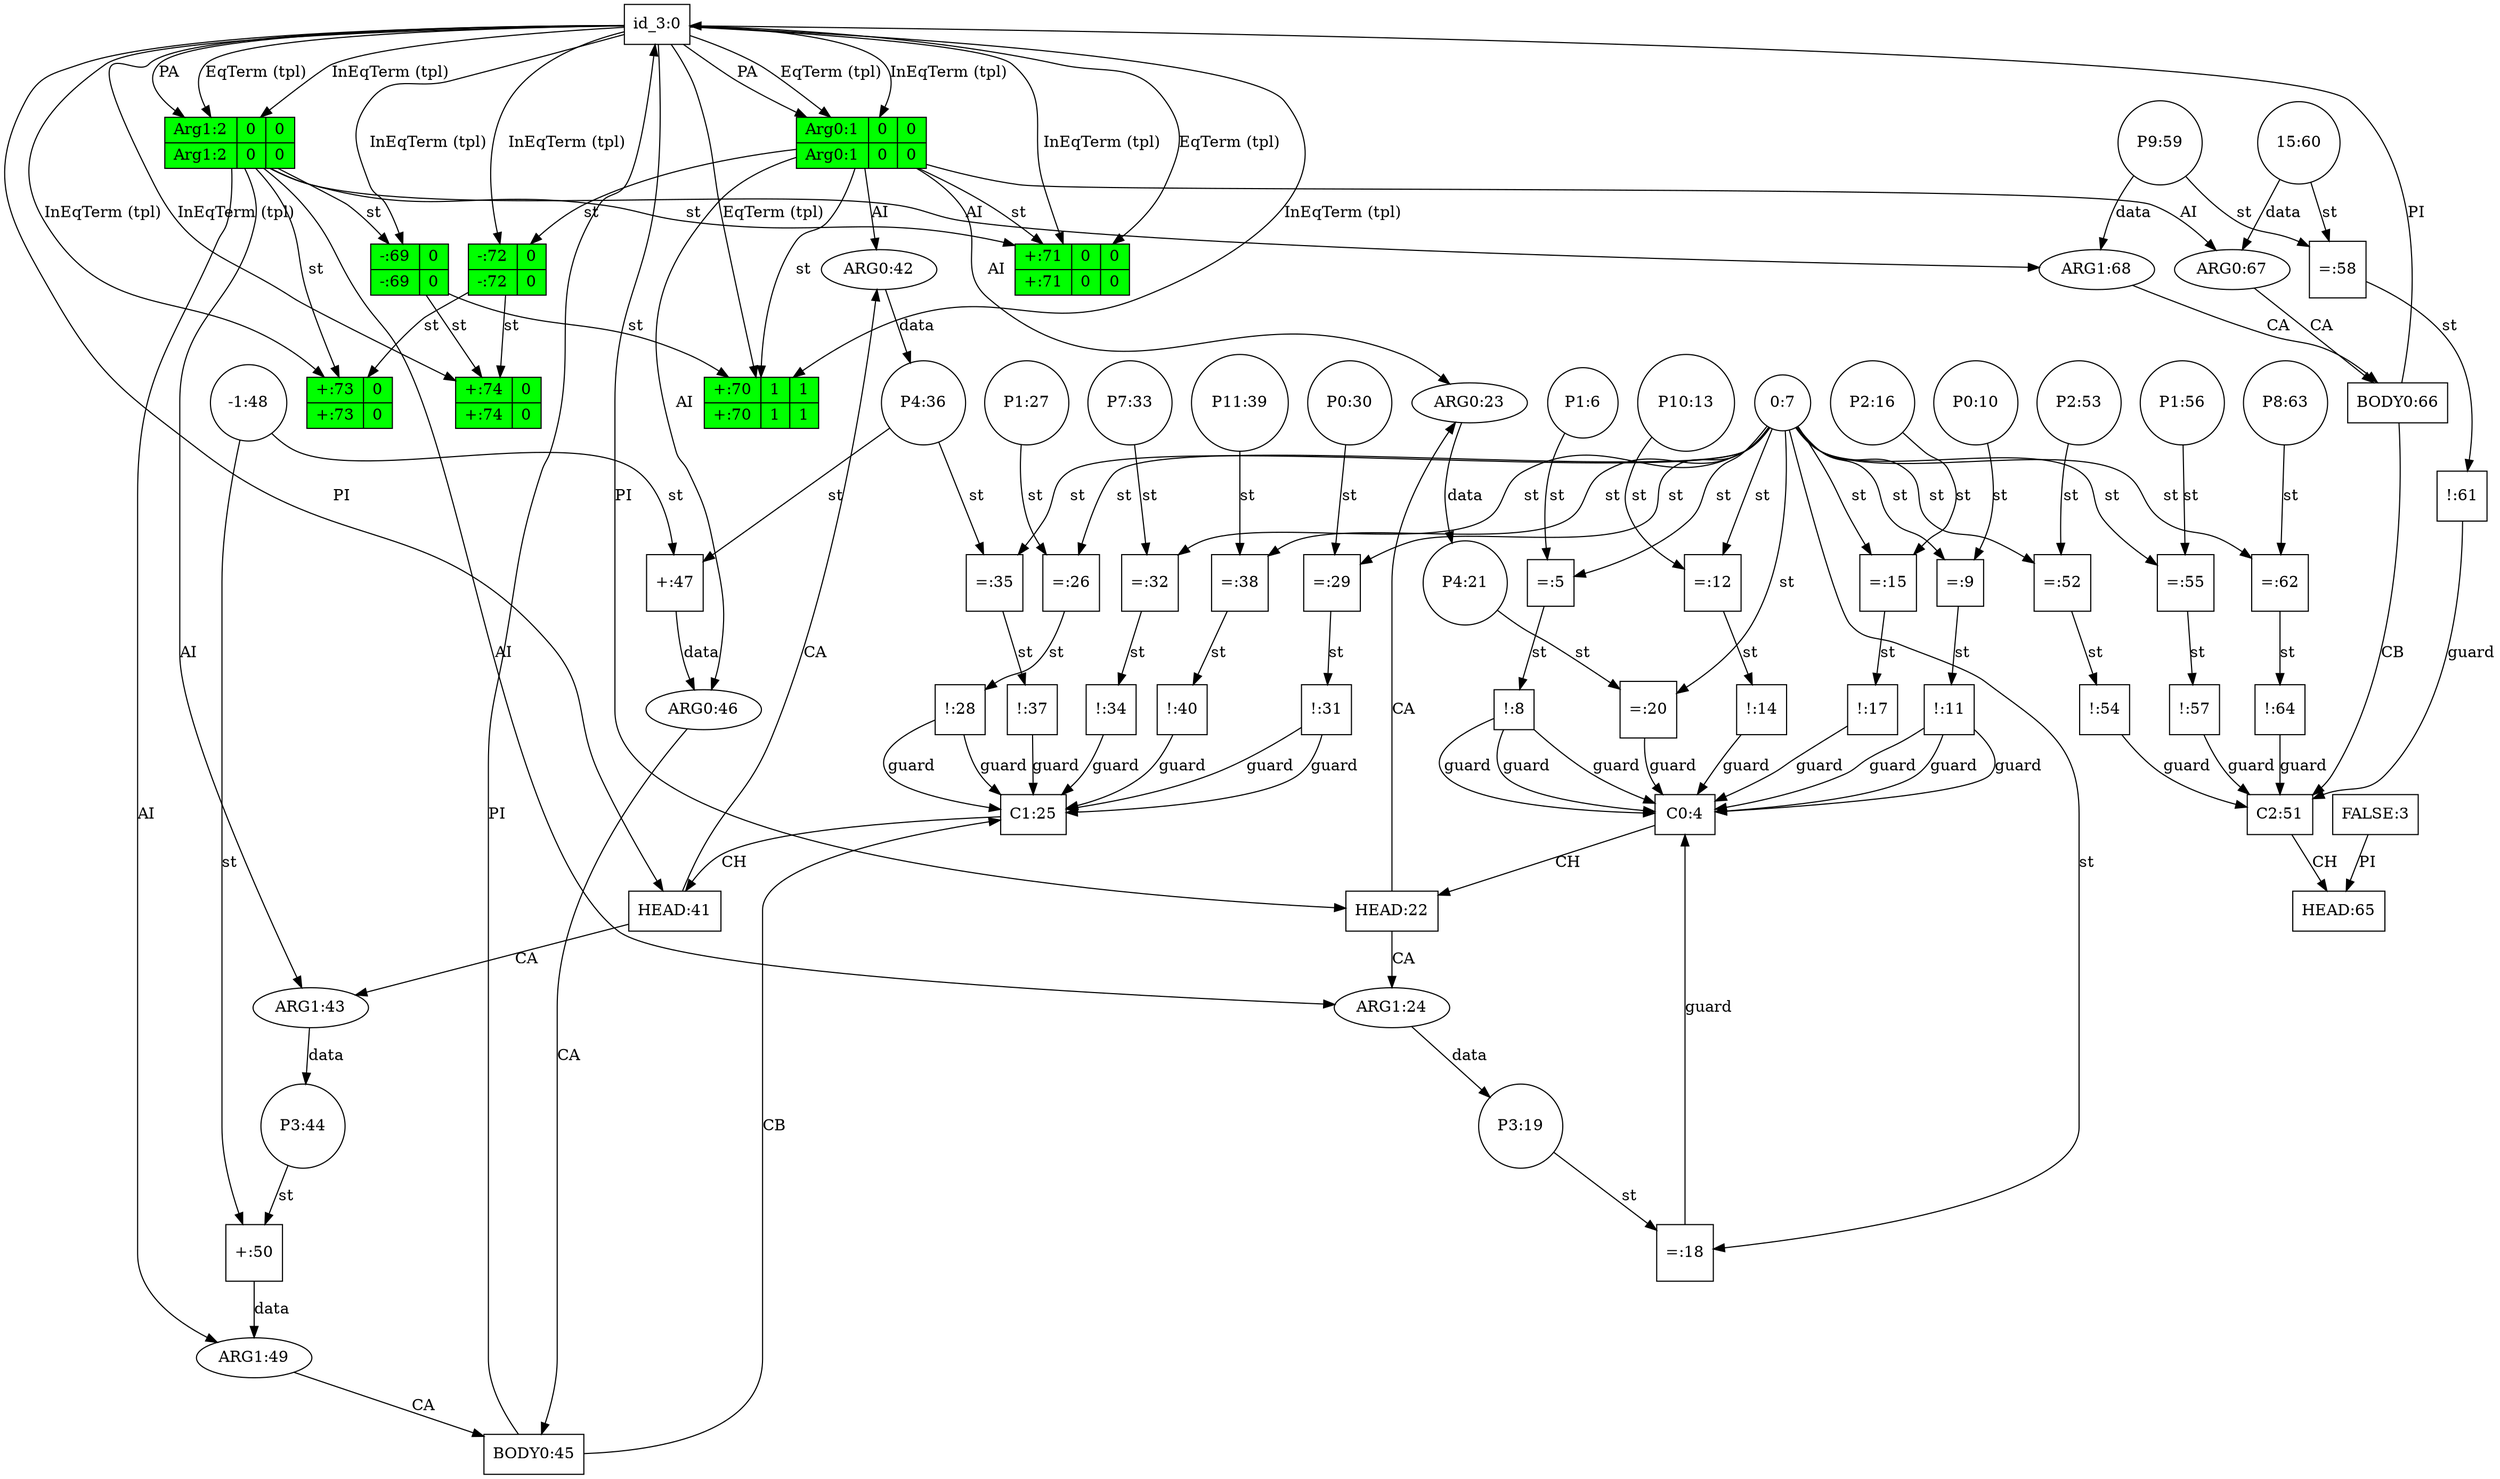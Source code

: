 digraph dag { 
"predicate_0" -> "predicateArgument_0" [label="PA"]
"predicate_0" -> "predicateArgument_1" [label="PA"]
"P1_6" -> "=_5" [label="st"]
"0_7" -> "=_5" [label="st"]
"=_5" -> "!_8" [label="st"]
"!_8" -> "clause_0" [label="guard"]
"P0_10" -> "=_9" [label="st"]
"0_7" -> "=_9" [label="st"]
"=_9" -> "!_11" [label="st"]
"!_11" -> "clause_0" [label="guard"]
"P10_13" -> "=_12" [label="st"]
"0_7" -> "=_12" [label="st"]
"=_12" -> "!_14" [label="st"]
"!_14" -> "clause_0" [label="guard"]
"!_8" -> "clause_0" [label="guard"]
"!_11" -> "clause_0" [label="guard"]
"!_11" -> "clause_0" [label="guard"]
"!_8" -> "clause_0" [label="guard"]
"P2_16" -> "=_15" [label="st"]
"0_7" -> "=_15" [label="st"]
"=_15" -> "!_17" [label="st"]
"!_17" -> "clause_0" [label="guard"]
"P3_19" -> "=_18" [label="st"]
"0_7" -> "=_18" [label="st"]
"=_18" -> "clause_0" [label="guard"]
"P4_21" -> "=_20" [label="st"]
"0_7" -> "=_20" [label="st"]
"=_20" -> "clause_0" [label="guard"]
"clause_0" -> "clauseHead_0" [label="CH"]
"predicate_0" -> "clauseHead_0" [label="PI"]
"clauseHead_0" -> "clauseArgument_0" [label="CA"]
"predicateArgument_0" -> "clauseArgument_0" [label="AI"]
"clauseArgument_0" -> "P4_21" [label="data"]
"clauseHead_0" -> "clauseArgument_1" [label="CA"]
"predicateArgument_1" -> "clauseArgument_1" [label="AI"]
"clauseArgument_1" -> "P3_19" [label="data"]
"P1_27" -> "=_26" [label="st"]
"0_7" -> "=_26" [label="st"]
"=_26" -> "!_28" [label="st"]
"!_28" -> "clause_1" [label="guard"]
"P0_30" -> "=_29" [label="st"]
"0_7" -> "=_29" [label="st"]
"=_29" -> "!_31" [label="st"]
"!_31" -> "clause_1" [label="guard"]
"P7_33" -> "=_32" [label="st"]
"0_7" -> "=_32" [label="st"]
"=_32" -> "!_34" [label="st"]
"!_34" -> "clause_1" [label="guard"]
"P4_36" -> "=_35" [label="st"]
"0_7" -> "=_35" [label="st"]
"=_35" -> "!_37" [label="st"]
"!_37" -> "clause_1" [label="guard"]
"P11_39" -> "=_38" [label="st"]
"0_7" -> "=_38" [label="st"]
"=_38" -> "!_40" [label="st"]
"!_40" -> "clause_1" [label="guard"]
"!_28" -> "clause_1" [label="guard"]
"!_31" -> "clause_1" [label="guard"]
"clause_1" -> "clauseHead_1" [label="CH"]
"predicate_0" -> "clauseHead_1" [label="PI"]
"clauseHead_1" -> "clauseArgument_2" [label="CA"]
"predicateArgument_0" -> "clauseArgument_2" [label="AI"]
"clauseArgument_2" -> "P4_36" [label="data"]
"clauseHead_1" -> "clauseArgument_3" [label="CA"]
"predicateArgument_1" -> "clauseArgument_3" [label="AI"]
"clauseArgument_3" -> "P3_44" [label="data"]
"clauseBody_0" -> "clause_1" [label="CB"]
"clauseBody_0" -> "predicate_0" [label="PI"]
"clauseArgument_4" -> "clauseBody_0" [label="CA"]
"predicateArgument_0" -> "clauseArgument_4" [label="AI"]
"P4_36" -> "+_47" [label="st"]
"-1_48" -> "+_47" [label="st"]
"+_47" -> "clauseArgument_4" [label="data"]
"clauseArgument_5" -> "clauseBody_0" [label="CA"]
"predicateArgument_1" -> "clauseArgument_5" [label="AI"]
"P3_44" -> "+_50" [label="st"]
"-1_48" -> "+_50" [label="st"]
"+_50" -> "clauseArgument_5" [label="data"]
"P2_53" -> "=_52" [label="st"]
"0_7" -> "=_52" [label="st"]
"=_52" -> "!_54" [label="st"]
"!_54" -> "clause_2" [label="guard"]
"P1_56" -> "=_55" [label="st"]
"0_7" -> "=_55" [label="st"]
"=_55" -> "!_57" [label="st"]
"!_57" -> "clause_2" [label="guard"]
"P9_59" -> "=_58" [label="st"]
"15_60" -> "=_58" [label="st"]
"=_58" -> "!_61" [label="st"]
"!_61" -> "clause_2" [label="guard"]
"P8_63" -> "=_62" [label="st"]
"0_7" -> "=_62" [label="st"]
"=_62" -> "!_64" [label="st"]
"!_64" -> "clause_2" [label="guard"]
"clause_2" -> "clauseHead_2" [label="CH"]
"FALSE" -> "clauseHead_2" [label="PI"]
"clauseBody_1" -> "clause_2" [label="CB"]
"clauseBody_1" -> "predicate_0" [label="PI"]
"clauseArgument_6" -> "clauseBody_1" [label="CA"]
"predicateArgument_0" -> "clauseArgument_6" [label="AI"]
"15_60" -> "clauseArgument_6" [label="data"]
"clauseArgument_7" -> "clauseBody_1" [label="CA"]
"predicateArgument_1" -> "clauseArgument_7" [label="AI"]
"P9_59" -> "clauseArgument_7" [label="data"]
"predicateArgument_1" -> "-_69" [label="st"]
"predicateArgument_0" -> "+_70" [label="st"]
"-_69" -> "+_70" [label="st"]
"predicateArgument_0" -> "+_71" [label="st"]
"predicateArgument_1" -> "+_71" [label="st"]
"predicateArgument_0" -> "-_72" [label="st"]
"predicateArgument_1" -> "+_73" [label="st"]
"-_72" -> "+_73" [label="st"]
"-_72" -> "+_74" [label="st"]
"-_69" -> "+_74" [label="st"]
"predicate_0" -> "predicateArgument_0" [label="EqTerm (tpl)"]
"predicate_0" -> "predicateArgument_1" [label="EqTerm (tpl)"]
"predicate_0" -> "+_70" [label="EqTerm (tpl)"]
"predicate_0" -> "+_71" [label="EqTerm (tpl)"]
"predicate_0" -> "predicateArgument_0" [label="InEqTerm (tpl)"]
"predicate_0" -> "predicateArgument_1" [label="InEqTerm (tpl)"]
"predicate_0" -> "-_72" [label="InEqTerm (tpl)"]
"predicate_0" -> "-_69" [label="InEqTerm (tpl)"]
"predicate_0" -> "+_70" [label="InEqTerm (tpl)"]
"predicate_0" -> "+_73" [label="InEqTerm (tpl)"]
"predicate_0" -> "+_71" [label="InEqTerm (tpl)"]
"predicate_0" -> "+_74" [label="InEqTerm (tpl)"]
"=_15" [label="=:15" nodeName="=_15" class=operator shape="square" color=black fillcolor=white style=filled];
"P1_27" [label="P1:27" nodeName="P1_27" class=symbolicConstant shape="circle" color=black fillcolor=white style=filled];
"clauseArgument_0" [label="ARG0:23" nodeName="clauseArgument_0" class=clauseArgument shape="ellipse" color=black fillcolor=white style=filled];
"=_9" [label="=:9" nodeName="=_9" class=operator shape="square" color=black fillcolor=white style=filled];
"=_38" [label="=:38" nodeName="=_38" class=operator shape="square" color=black fillcolor=white style=filled];
"P8_63" [label="P8:63" nodeName="P8_63" class=symbolicConstant shape="circle" color=black fillcolor=white style=filled];
"!_34" [label="!:34" nodeName="!_34" class=operator shape="square" color=black fillcolor=white style=filled];
"+_50" [label="+:50" nodeName="+_50" class=operator shape="square" color=black fillcolor=white style=filled];
"clauseArgument_6" [label="ARG0:67" nodeName="clauseArgument_6" class=clauseArgument shape="ellipse" color=black fillcolor=white style=filled];
"+_74"[  color=black fillcolor=green style=filled shape=record label="{{+:74|0}|{+:74|0}}"];
"=_62" [label="=:62" nodeName="=_62" class=operator shape="square" color=black fillcolor=white style=filled];
"=_26" [label="=:26" nodeName="=_26" class=operator shape="square" color=black fillcolor=white style=filled];
"clauseHead_0" [label="HEAD:22" nodeName="clauseHead_0" class=clauseHead shape="box" color=black fillcolor=white style=filled];
"!_14" [label="!:14" nodeName="!_14" class=operator shape="square" color=black fillcolor=white style=filled];
"+_71"[  color=black fillcolor=green style=filled shape=record label="{{+:71|0|0}|{+:71|0|0}}"];
"P4_21" [label="P4:21" nodeName="P4_21" class=symbolicConstant shape="circle" color=black fillcolor=white style=filled];
"clauseArgument_3" [label="ARG1:43" nodeName="clauseArgument_3" class=clauseArgument shape="ellipse" color=black fillcolor=white style=filled];
"clause_2" [label="C2:51" nodeName="clause_2" class=clause shape="box" color=black fillcolor=white style=filled];
"=_32" [label="=:32" nodeName="=_32" class=operator shape="square" color=black fillcolor=white style=filled];
"-1_48" [label="-1:48" nodeName="-1_48" class=constant shape="circle" color=black fillcolor=white style=filled];
"clauseArgument_5" [label="ARG1:49" nodeName="clauseArgument_5" class=clauseArgument shape="ellipse" color=black fillcolor=white style=filled];
"P2_53" [label="P2:53" nodeName="P2_53" class=symbolicConstant shape="circle" color=black fillcolor=white style=filled];
"predicateArgument_0"[  color=black fillcolor=green style=filled shape=record label="{{Arg0:1|0|0}|{Arg0:1|0|0}}"];
"clause_1" [label="C1:25" nodeName="clause_1" class=clause shape="box" color=black fillcolor=white style=filled];
"clauseArgument_1" [label="ARG1:24" nodeName="clauseArgument_1" class=clauseArgument shape="ellipse" color=black fillcolor=white style=filled];
"-_72"[  color=black fillcolor=green style=filled shape=record label="{{-:72|0}|{-:72|0}}"];
"P0_10" [label="P0:10" nodeName="P0_10" class=symbolicConstant shape="circle" color=black fillcolor=white style=filled];
"=_12" [label="=:12" nodeName="=_12" class=operator shape="square" color=black fillcolor=white style=filled];
"clauseHead_2" [label="HEAD:65" nodeName="clauseHead_2" class=clauseHead shape="box" color=black fillcolor=white style=filled];
"P11_39" [label="P11:39" nodeName="P11_39" class=symbolicConstant shape="circle" color=black fillcolor=white style=filled];
"P7_33" [label="P7:33" nodeName="P7_33" class=symbolicConstant shape="circle" color=black fillcolor=white style=filled];
"P2_16" [label="P2:16" nodeName="P2_16" class=symbolicConstant shape="circle" color=black fillcolor=white style=filled];
"=_5" [label="=:5" nodeName="=_5" class=operator shape="square" color=black fillcolor=white style=filled];
"P9_59" [label="P9:59" nodeName="P9_59" class=symbolicConstant shape="circle" color=black fillcolor=white style=filled];
"!_28" [label="!:28" nodeName="!_28" class=operator shape="square" color=black fillcolor=white style=filled];
"!_17" [label="!:17" nodeName="!_17" class=operator shape="square" color=black fillcolor=white style=filled];
"P3_44" [label="P3:44" nodeName="P3_44" class=symbolicConstant shape="circle" color=black fillcolor=white style=filled];
"clause_0" [label="C0:4" nodeName="clause_0" class=clause shape="box" color=black fillcolor=white style=filled];
"!_40" [label="!:40" nodeName="!_40" class=operator shape="square" color=black fillcolor=white style=filled];
"FALSE" [label="FALSE:3" nodeName="FALSE" class=FALSE shape="box" color=black fillcolor=white style=filled];
"!_54" [label="!:54" nodeName="!_54" class=operator shape="square" color=black fillcolor=white style=filled];
"clauseArgument_4" [label="ARG0:46" nodeName="clauseArgument_4" class=clauseArgument shape="ellipse" color=black fillcolor=white style=filled];
"clauseHead_1" [label="HEAD:41" nodeName="clauseHead_1" class=clauseHead shape="box" color=black fillcolor=white style=filled];
"=_18" [label="=:18" nodeName="=_18" class=operator shape="square" color=black fillcolor=white style=filled];
"predicate_0" [label="id_3:0" nodeName="predicate_0" class=predicateName shape="box" color=black fillcolor=white style=filled];
"predicateArgument_1"[  color=black fillcolor=green style=filled shape=record label="{{Arg1:2|0|0}|{Arg1:2|0|0}}"];
"=_20" [label="=:20" nodeName="=_20" class=operator shape="square" color=black fillcolor=white style=filled];
"P3_19" [label="P3:19" nodeName="P3_19" class=symbolicConstant shape="circle" color=black fillcolor=white style=filled];
"!_37" [label="!:37" nodeName="!_37" class=operator shape="square" color=black fillcolor=white style=filled];
"=_29" [label="=:29" nodeName="=_29" class=operator shape="square" color=black fillcolor=white style=filled];
"clauseBody_0" [label="BODY0:45" nodeName="clauseBody_0" class=clauseBody shape="box" color=black fillcolor=white style=filled];
"+_73"[  color=black fillcolor=green style=filled shape=record label="{{+:73|0}|{+:73|0}}"];
"-_69"[  color=black fillcolor=green style=filled shape=record label="{{-:69|0}|{-:69|0}}"];
"=_58" [label="=:58" nodeName="=_58" class=operator shape="square" color=black fillcolor=white style=filled];
"15_60" [label="15:60" nodeName="15_60" class=constant shape="circle" color=black fillcolor=white style=filled];
"=_52" [label="=:52" nodeName="=_52" class=operator shape="square" color=black fillcolor=white style=filled];
"P10_13" [label="P10:13" nodeName="P10_13" class=symbolicConstant shape="circle" color=black fillcolor=white style=filled];
"!_8" [label="!:8" nodeName="!_8" class=operator shape="square" color=black fillcolor=white style=filled];
"+_47" [label="+:47" nodeName="+_47" class=operator shape="square" color=black fillcolor=white style=filled];
"!_11" [label="!:11" nodeName="!_11" class=operator shape="square" color=black fillcolor=white style=filled];
"0_7" [label="0:7" nodeName="0_7" class=constant shape="circle" color=black fillcolor=white style=filled];
"=_35" [label="=:35" nodeName="=_35" class=operator shape="square" color=black fillcolor=white style=filled];
"P4_36" [label="P4:36" nodeName="P4_36" class=symbolicConstant shape="circle" color=black fillcolor=white style=filled];
"P1_6" [label="P1:6" nodeName="P1_6" class=symbolicConstant shape="circle" color=black fillcolor=white style=filled];
"!_61" [label="!:61" nodeName="!_61" class=operator shape="square" color=black fillcolor=white style=filled];
"P0_30" [label="P0:30" nodeName="P0_30" class=symbolicConstant shape="circle" color=black fillcolor=white style=filled];
"clauseArgument_2" [label="ARG0:42" nodeName="clauseArgument_2" class=clauseArgument shape="ellipse" color=black fillcolor=white style=filled];
"P1_56" [label="P1:56" nodeName="P1_56" class=symbolicConstant shape="circle" color=black fillcolor=white style=filled];
"=_55" [label="=:55" nodeName="=_55" class=operator shape="square" color=black fillcolor=white style=filled];
"clauseArgument_7" [label="ARG1:68" nodeName="clauseArgument_7" class=clauseArgument shape="ellipse" color=black fillcolor=white style=filled];
"+_70"[  color=black fillcolor=green style=filled shape=record label="{{+:70|1|1}|{+:70|1|1}}"];
"!_64" [label="!:64" nodeName="!_64" class=operator shape="square" color=black fillcolor=white style=filled];
"!_57" [label="!:57" nodeName="!_57" class=operator shape="square" color=black fillcolor=white style=filled];
"clauseBody_1" [label="BODY0:66" nodeName="clauseBody_1" class=clauseBody shape="box" color=black fillcolor=white style=filled];
"!_31" [label="!:31" nodeName="!_31" class=operator shape="square" color=black fillcolor=white style=filled];
}
